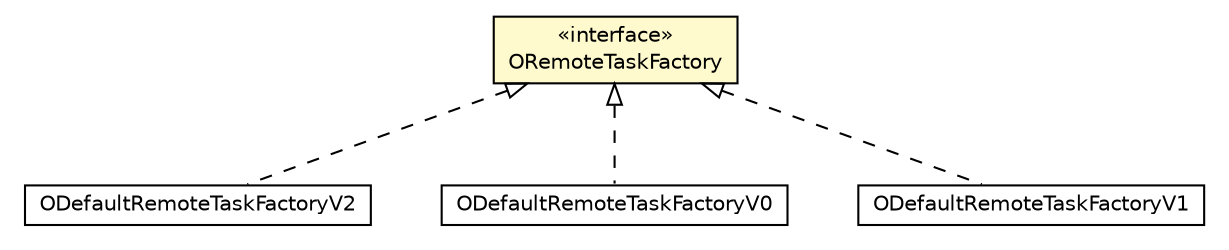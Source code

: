#!/usr/local/bin/dot
#
# Class diagram 
# Generated by UMLGraph version R5_6-24-gf6e263 (http://www.umlgraph.org/)
#

digraph G {
	edge [fontname="Helvetica",fontsize=10,labelfontname="Helvetica",labelfontsize=10];
	node [fontname="Helvetica",fontsize=10,shape=plaintext];
	nodesep=0.25;
	ranksep=0.5;
	// com.orientechnologies.orient.server.distributed.ORemoteTaskFactory
	c3133222 [label=<<table title="com.orientechnologies.orient.server.distributed.ORemoteTaskFactory" border="0" cellborder="1" cellspacing="0" cellpadding="2" port="p" bgcolor="lemonChiffon" href="./ORemoteTaskFactory.html">
		<tr><td><table border="0" cellspacing="0" cellpadding="1">
<tr><td align="center" balign="center"> &#171;interface&#187; </td></tr>
<tr><td align="center" balign="center"> ORemoteTaskFactory </td></tr>
		</table></td></tr>
		</table>>, URL="./ORemoteTaskFactory.html", fontname="Helvetica", fontcolor="black", fontsize=10.0];
	// com.orientechnologies.orient.server.distributed.impl.task.ODefaultRemoteTaskFactoryV2
	c3133473 [label=<<table title="com.orientechnologies.orient.server.distributed.impl.task.ODefaultRemoteTaskFactoryV2" border="0" cellborder="1" cellspacing="0" cellpadding="2" port="p" href="./impl/task/ODefaultRemoteTaskFactoryV2.html">
		<tr><td><table border="0" cellspacing="0" cellpadding="1">
<tr><td align="center" balign="center"> ODefaultRemoteTaskFactoryV2 </td></tr>
		</table></td></tr>
		</table>>, URL="./impl/task/ODefaultRemoteTaskFactoryV2.html", fontname="Helvetica", fontcolor="black", fontsize=10.0];
	// com.orientechnologies.orient.server.distributed.impl.task.ODefaultRemoteTaskFactoryV0
	c3133492 [label=<<table title="com.orientechnologies.orient.server.distributed.impl.task.ODefaultRemoteTaskFactoryV0" border="0" cellborder="1" cellspacing="0" cellpadding="2" port="p" href="./impl/task/ODefaultRemoteTaskFactoryV0.html">
		<tr><td><table border="0" cellspacing="0" cellpadding="1">
<tr><td align="center" balign="center"> ODefaultRemoteTaskFactoryV0 </td></tr>
		</table></td></tr>
		</table>>, URL="./impl/task/ODefaultRemoteTaskFactoryV0.html", fontname="Helvetica", fontcolor="black", fontsize=10.0];
	// com.orientechnologies.orient.server.distributed.impl.task.ODefaultRemoteTaskFactoryV1
	c3133511 [label=<<table title="com.orientechnologies.orient.server.distributed.impl.task.ODefaultRemoteTaskFactoryV1" border="0" cellborder="1" cellspacing="0" cellpadding="2" port="p" href="./impl/task/ODefaultRemoteTaskFactoryV1.html">
		<tr><td><table border="0" cellspacing="0" cellpadding="1">
<tr><td align="center" balign="center"> ODefaultRemoteTaskFactoryV1 </td></tr>
		</table></td></tr>
		</table>>, URL="./impl/task/ODefaultRemoteTaskFactoryV1.html", fontname="Helvetica", fontcolor="black", fontsize=10.0];
	//com.orientechnologies.orient.server.distributed.impl.task.ODefaultRemoteTaskFactoryV2 implements com.orientechnologies.orient.server.distributed.ORemoteTaskFactory
	c3133222:p -> c3133473:p [dir=back,arrowtail=empty,style=dashed];
	//com.orientechnologies.orient.server.distributed.impl.task.ODefaultRemoteTaskFactoryV0 implements com.orientechnologies.orient.server.distributed.ORemoteTaskFactory
	c3133222:p -> c3133492:p [dir=back,arrowtail=empty,style=dashed];
	//com.orientechnologies.orient.server.distributed.impl.task.ODefaultRemoteTaskFactoryV1 implements com.orientechnologies.orient.server.distributed.ORemoteTaskFactory
	c3133222:p -> c3133511:p [dir=back,arrowtail=empty,style=dashed];
}

